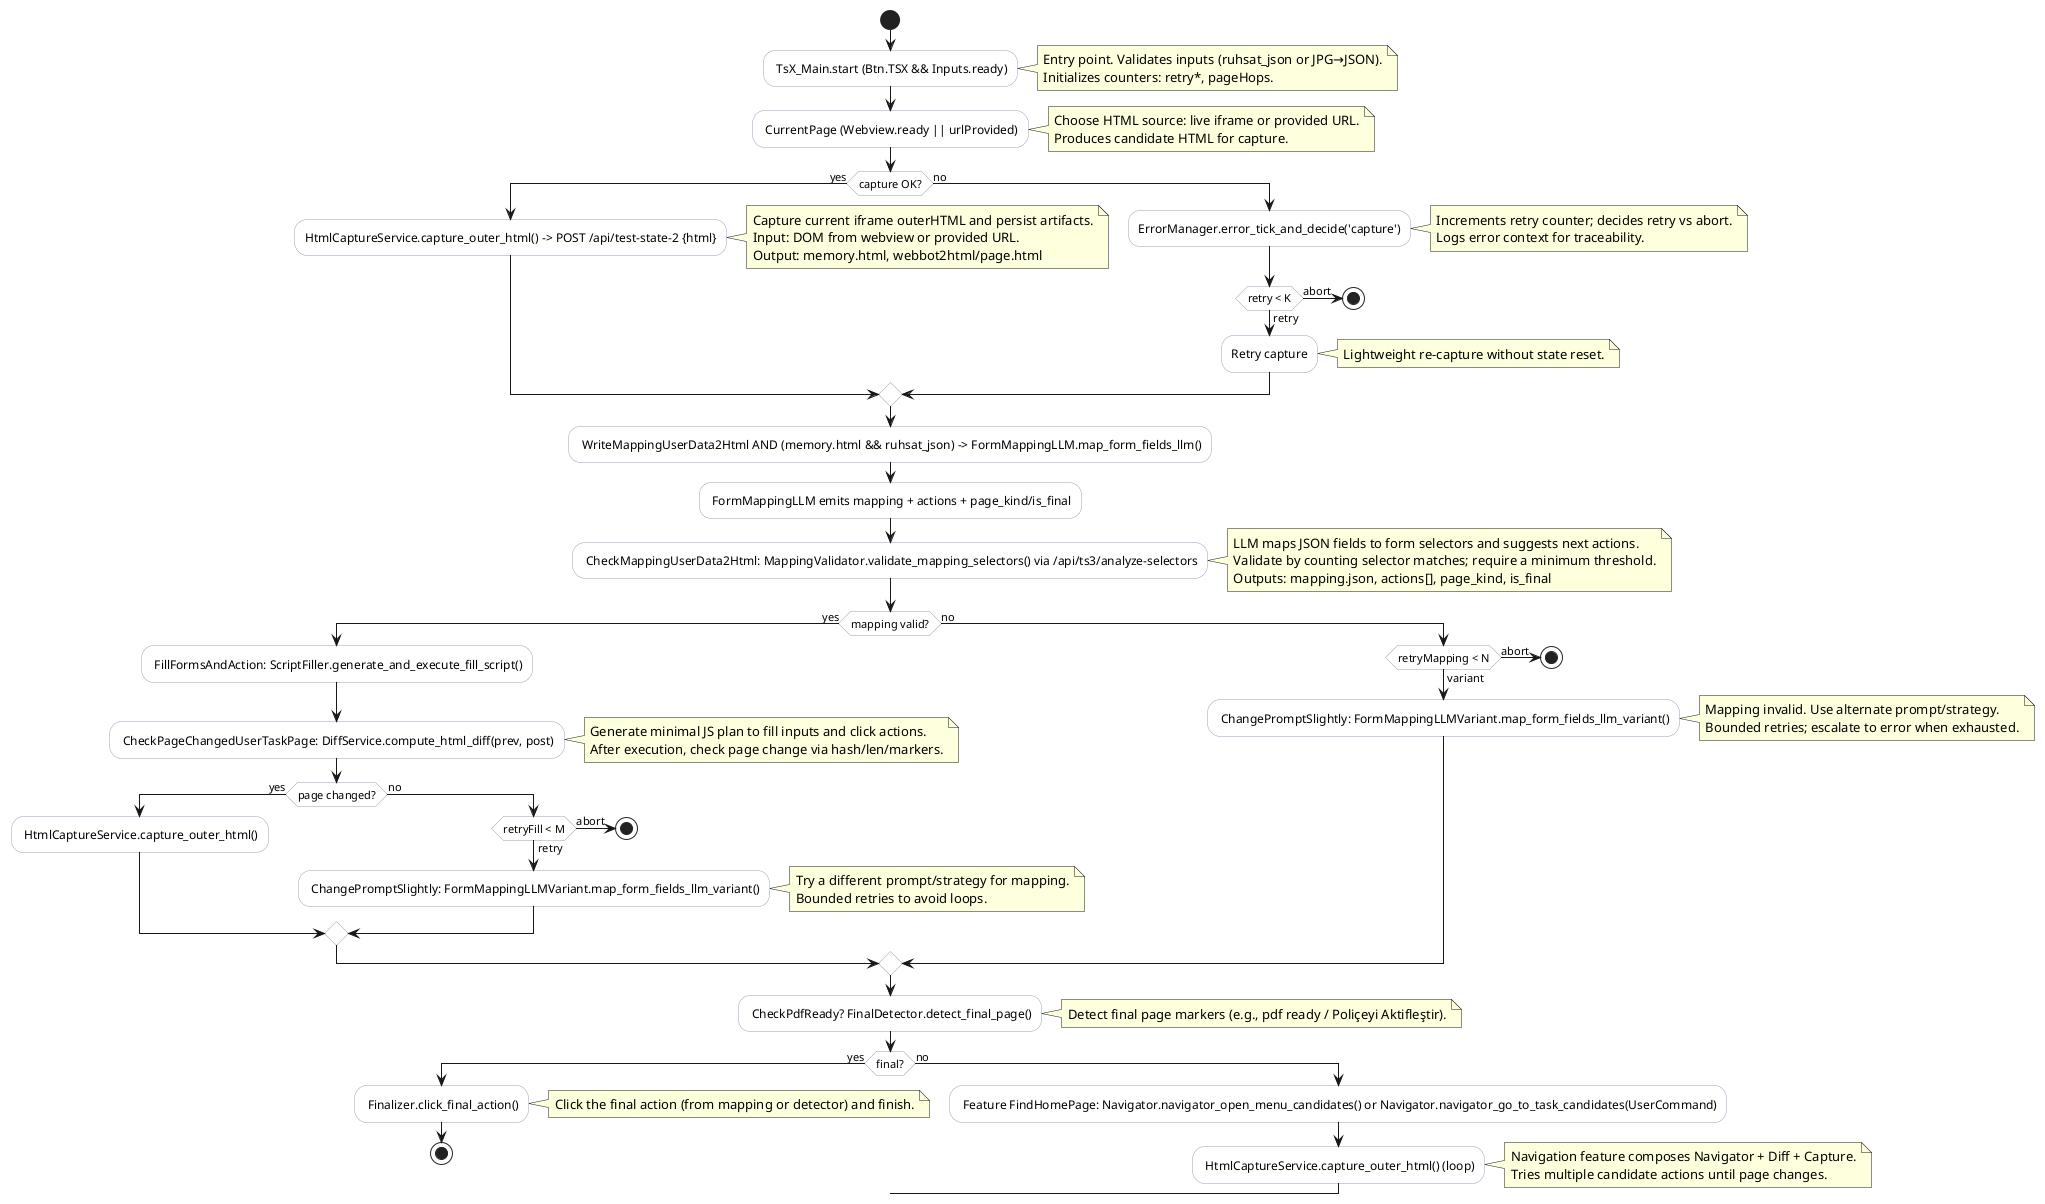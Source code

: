 @startuml tsx_master_logic_gates
' Activity/gate oriented logic schema

skinparam defaultFontName "Segoe UI"
skinparam activity {
  BackgroundColor White
  BorderColor #94a3b8
}

start
: TsX_Main.start (Btn.TSX && Inputs.ready);
note right
  Entry point. Validates inputs (ruhsat_json or JPG→JSON).
  Initializes counters: retry*, pageHops.
end note
: CurrentPage (Webview.ready || urlProvided);
note right
  Choose HTML source: live iframe or provided URL.
  Produces candidate HTML for capture.
end note
if (capture OK?) then (yes)
  :HtmlCaptureService.capture_outer_html() -> POST /api/test-state-2 {html};
  note right
    Capture current iframe outerHTML and persist artifacts.
    Input: DOM from webview or provided URL.
    Output: memory.html, webbot2html/page.html
  end note
else (no)
  :ErrorManager.error_tick_and_decide('capture');
  note right
    Increments retry counter; decides retry vs abort.
    Logs error context for traceability.
  end note
  if (retry < K) then (retry)
    :Retry capture;
    note right
      Lightweight re-capture without state reset.
    end note
  else (abort)
    stop
  endif
endif

: WriteMappingUserData2Html AND (memory.html && ruhsat_json) -> FormMappingLLM.map_form_fields_llm();
: FormMappingLLM emits mapping + actions + page_kind/is_final;
: CheckMappingUserData2Html: MappingValidator.validate_mapping_selectors() via /api/ts3/analyze-selectors;
note right
  LLM maps JSON fields to form selectors and suggests next actions.
  Validate by counting selector matches; require a minimum threshold.
  Outputs: mapping.json, actions[], page_kind, is_final
end note
if (mapping valid?) then (yes)
  : FillFormsAndAction: ScriptFiller.generate_and_execute_fill_script();
  : CheckPageChangedUserTaskPage: DiffService.compute_html_diff(prev, post);
  note right
    Generate minimal JS plan to fill inputs and click actions.
    After execution, check page change via hash/len/markers.
  end note
  if (page changed?) then (yes)
    : HtmlCaptureService.capture_outer_html();
  else (no)
    if (retryFill < M) then (retry)
      : ChangePromptSlightly: FormMappingLLMVariant.map_form_fields_llm_variant();
      note right
        Try a different prompt/strategy for mapping.
        Bounded retries to avoid loops.
      end note
    else (abort)
      stop
    endif
  endif
else (no)
  if (retryMapping < N) then (variant)
    : ChangePromptSlightly: FormMappingLLMVariant.map_form_fields_llm_variant();
    note right
      Mapping invalid. Use alternate prompt/strategy.
      Bounded retries; escalate to error when exhausted.
    end note
  else (abort)
    stop
  endif
endif

: CheckPdfReady? FinalDetector.detect_final_page();
note right
  Detect final page markers (e.g., pdf ready / Poliçeyi Aktifleştir).
end note
if (final?) then (yes)
  : Finalizer.click_final_action();
  note right
    Click the final action (from mapping or detector) and finish.
  end note
  stop
else (no)
  : Feature FindHomePage: Navigator.navigator_open_menu_candidates() or Navigator.navigator_go_to_task_candidates(UserCommand);
  : HtmlCaptureService.capture_outer_html() (loop);
  note right
    Navigation feature composes Navigator + Diff + Capture.
    Tries multiple candidate actions until page changes.
  end note
endif

@enduml
